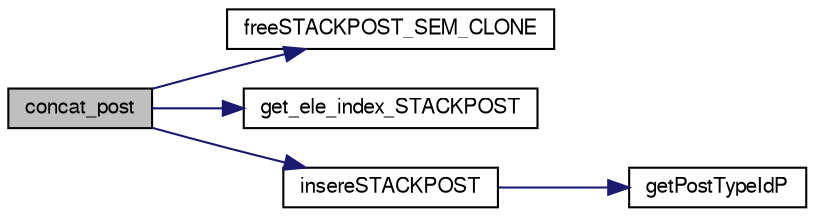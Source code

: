 digraph "concat_post"
{
  edge [fontname="FreeSans",fontsize="10",labelfontname="FreeSans",labelfontsize="10"];
  node [fontname="FreeSans",fontsize="10",shape=record];
  rankdir="LR";
  Node1 [label="concat_post",height=0.2,width=0.4,color="black", fillcolor="grey75", style="filled", fontcolor="black"];
  Node1 -> Node2 [color="midnightblue",fontsize="10",style="solid",fontname="FreeSans"];
  Node2 [label="freeSTACKPOST_SEM_CLONE",height=0.2,width=0.4,color="black", fillcolor="white", style="filled",URL="$mypost_8c.html#a91b21fb278f52144ead6215a80e864a5",tooltip="Função que dá free a uma stackpost. "];
  Node1 -> Node3 [color="midnightblue",fontsize="10",style="solid",fontname="FreeSans"];
  Node3 [label="get_ele_index_STACKPOST",height=0.2,width=0.4,color="black", fillcolor="white", style="filled",URL="$mypost_8c.html#ab5f84eeb5ef5145c0058f17b63ff41ae",tooltip="Função que devolve o elemento na posição dada. "];
  Node1 -> Node4 [color="midnightblue",fontsize="10",style="solid",fontname="FreeSans"];
  Node4 [label="insereSTACKPOST",height=0.2,width=0.4,color="black", fillcolor="white", style="filled",URL="$mypost_8c.html#a5eebc7120fc7545535af7c5d4584f028",tooltip="Função que insere um elemento numa stackpost. "];
  Node4 -> Node5 [color="midnightblue",fontsize="10",style="solid",fontname="FreeSans"];
  Node5 [label="getPostTypeIdP",height=0.2,width=0.4,color="black", fillcolor="white", style="filled",URL="$mypost_8c.html#a514d82e76edef763f417b1a75d92939e",tooltip="Função que obtém o TypeId de um post. "];
}
